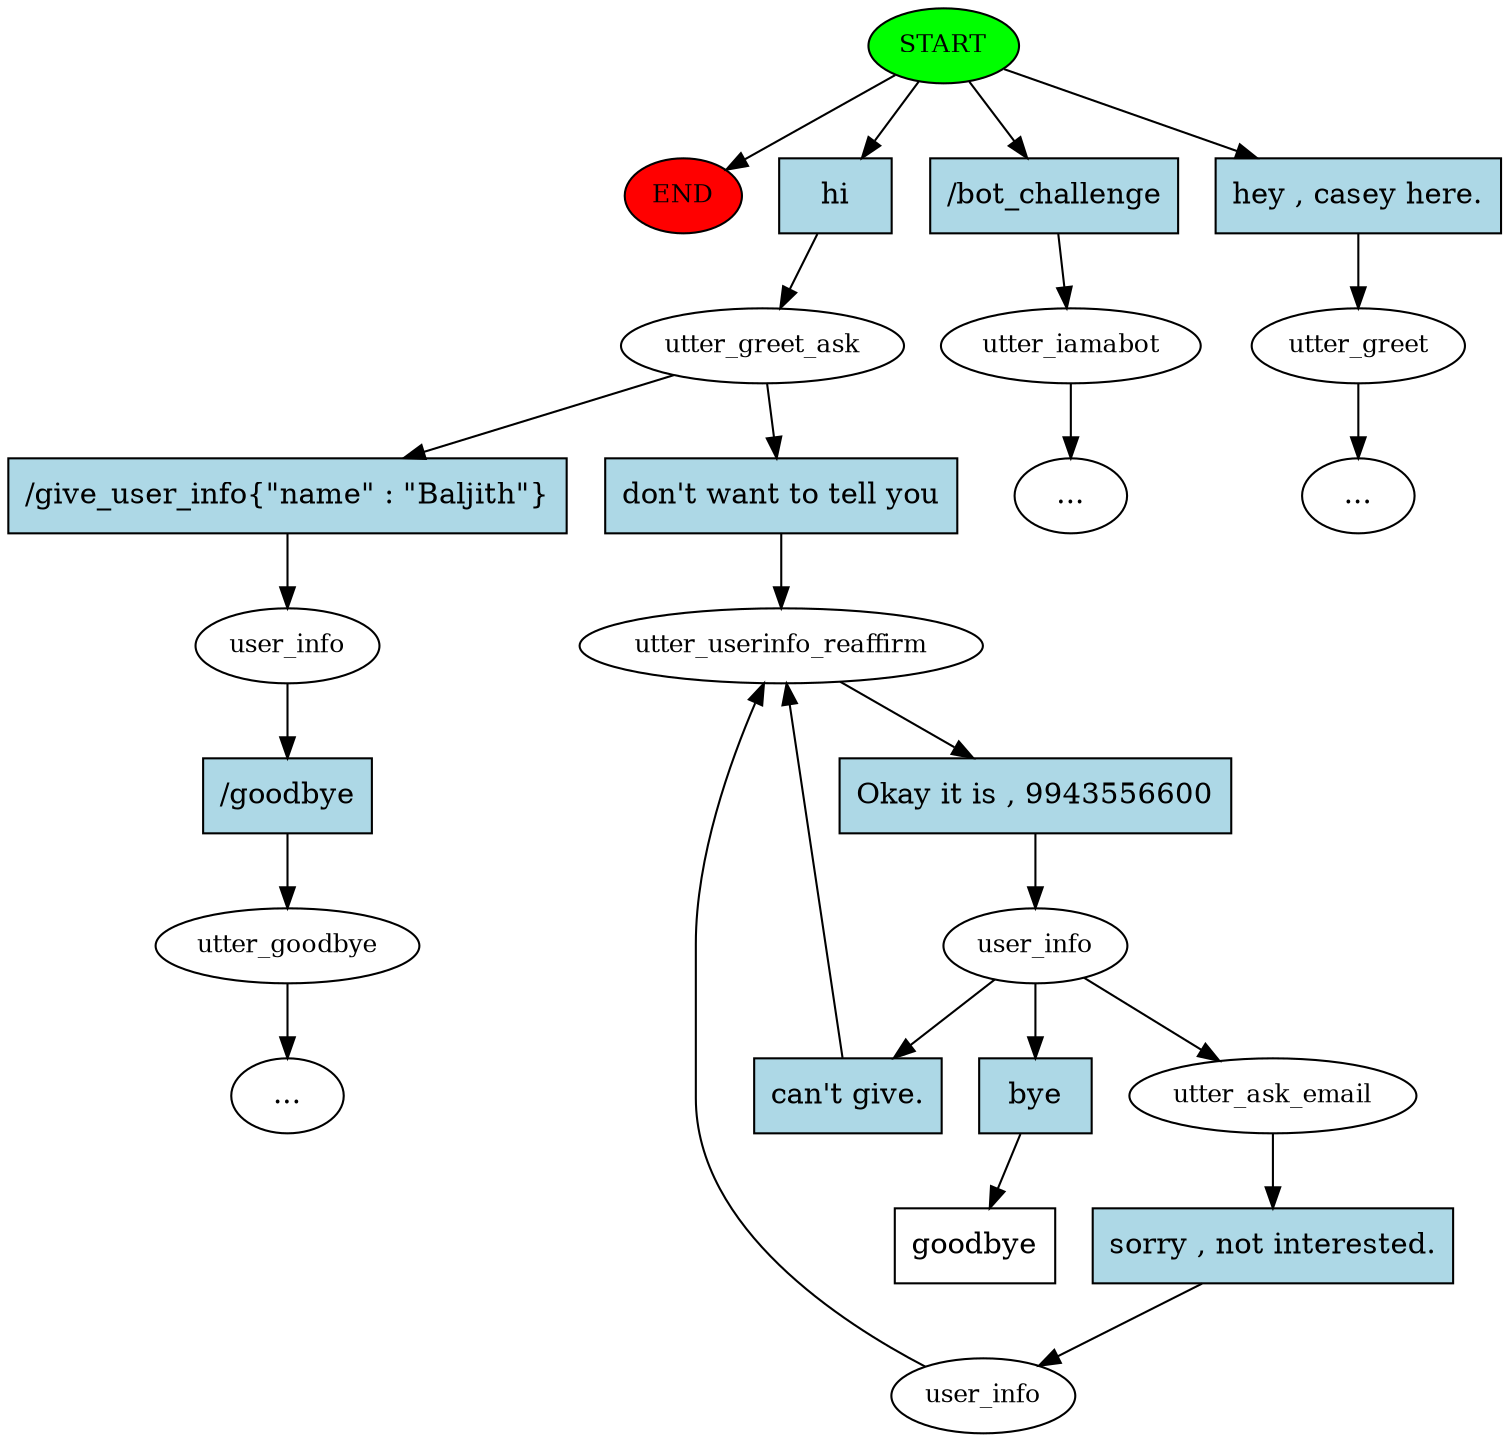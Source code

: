 digraph  {
0 [class="start active", fillcolor=green, fontsize=12, label=START, style=filled];
"-1" [class=end, fillcolor=red, fontsize=12, label=END, style=filled];
1 [class=active, fontsize=12, label=utter_greet_ask];
2 [class="", fontsize=12, label=user_info];
3 [class="", fontsize=12, label=utter_goodbye];
"-3" [class=ellipsis, label="..."];
4 [class="", fontsize=12, label=utter_iamabot];
"-4" [class=ellipsis, label="..."];
5 [class="", fontsize=12, label=utter_greet];
"-5" [class=ellipsis, label="..."];
7 [class=active, fontsize=12, label=utter_userinfo_reaffirm];
8 [class=active, fontsize=12, label=user_info];
9 [class=active, fontsize=12, label=utter_ask_email];
10 [class=active, fontsize=12, label=user_info];
17 [class="intent dashed active", label=goodbye, shape=rect];
18 [class="intent active", fillcolor=lightblue, label=hi, shape=rect, style=filled];
19 [class=intent, fillcolor=lightblue, label="/bot_challenge", shape=rect, style=filled];
20 [class=intent, fillcolor=lightblue, label="hey , casey here.", shape=rect, style=filled];
21 [class=intent, fillcolor=lightblue, label="/give_user_info{\"name\" : \"Baljith\"}", shape=rect, style=filled];
22 [class="intent active", fillcolor=lightblue, label="don't want to tell you", shape=rect, style=filled];
23 [class=intent, fillcolor=lightblue, label="/goodbye", shape=rect, style=filled];
24 [class="intent active", fillcolor=lightblue, label="Okay it is , 9943556600", shape=rect, style=filled];
25 [class="intent active", fillcolor=lightblue, label="can't give.", shape=rect, style=filled];
26 [class="intent active", fillcolor=lightblue, label=bye, shape=rect, style=filled];
27 [class="intent active", fillcolor=lightblue, label="sorry , not interested.", shape=rect, style=filled];
0 -> "-1"  [class="", key=NONE, label=""];
0 -> 18  [class=active, key=0];
0 -> 19  [class="", key=0];
0 -> 20  [class="", key=0];
1 -> 21  [class="", key=0];
1 -> 22  [class=active, key=0];
2 -> 23  [class="", key=0];
3 -> "-3"  [class="", key=NONE, label=""];
4 -> "-4"  [class="", key=NONE, label=""];
5 -> "-5"  [class="", key=NONE, label=""];
7 -> 24  [class=active, key=0];
8 -> 9  [class=active, key=NONE, label=""];
8 -> 25  [class=active, key=0];
8 -> 26  [class=active, key=0];
9 -> 27  [class=active, key=0];
10 -> 7  [class=active, key=NONE, label=""];
18 -> 1  [class=active, key=0];
19 -> 4  [class="", key=0];
20 -> 5  [class="", key=0];
21 -> 2  [class="", key=0];
22 -> 7  [class=active, key=0];
23 -> 3  [class="", key=0];
24 -> 8  [class=active, key=0];
25 -> 7  [class=active, key=0];
26 -> 17  [class=active, key=0];
27 -> 10  [class=active, key=0];
}
